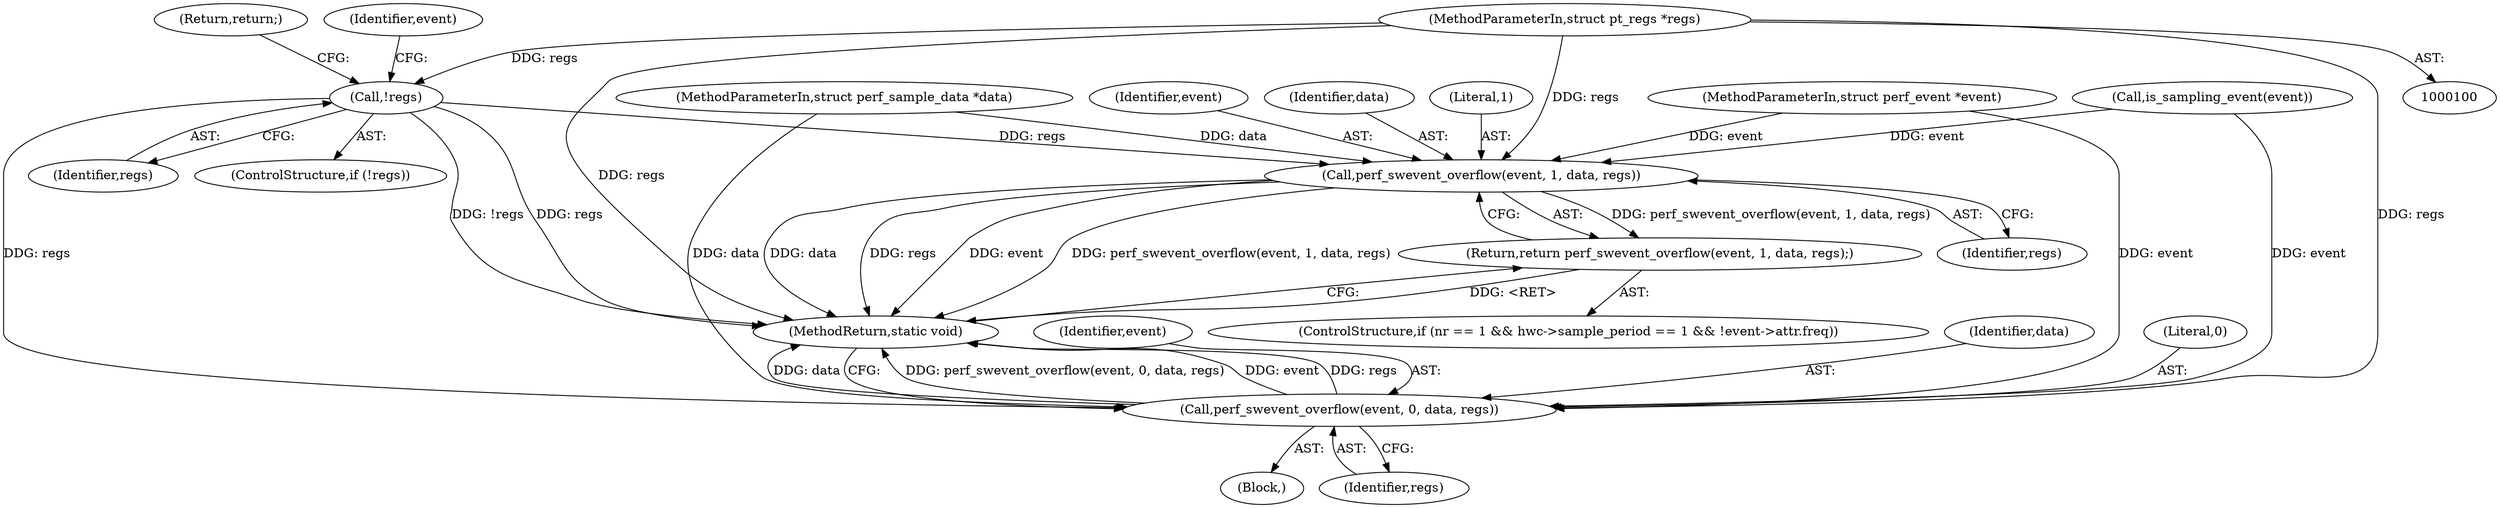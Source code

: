digraph "0_linux_a8b0ca17b80e92faab46ee7179ba9e99ccb61233_64@pointer" {
"1000120" [label="(Call,!regs)"];
"1000104" [label="(MethodParameterIn,struct pt_regs *regs)"];
"1000146" [label="(Call,perf_swevent_overflow(event, 1, data, regs))"];
"1000145" [label="(Return,return perf_swevent_overflow(event, 1, data, regs);)"];
"1000159" [label="(Call,perf_swevent_overflow(event, 0, data, regs))"];
"1000121" [label="(Identifier,regs)"];
"1000160" [label="(Identifier,event)"];
"1000104" [label="(MethodParameterIn,struct pt_regs *regs)"];
"1000126" [label="(Identifier,event)"];
"1000148" [label="(Literal,1)"];
"1000147" [label="(Identifier,event)"];
"1000145" [label="(Return,return perf_swevent_overflow(event, 1, data, regs);)"];
"1000146" [label="(Call,perf_swevent_overflow(event, 1, data, regs))"];
"1000164" [label="(MethodReturn,static void)"];
"1000103" [label="(MethodParameterIn,struct perf_sample_data *data)"];
"1000105" [label="(Block,)"];
"1000162" [label="(Identifier,data)"];
"1000122" [label="(Return,return;)"];
"1000101" [label="(MethodParameterIn,struct perf_event *event)"];
"1000161" [label="(Literal,0)"];
"1000150" [label="(Identifier,regs)"];
"1000149" [label="(Identifier,data)"];
"1000119" [label="(ControlStructure,if (!regs))"];
"1000120" [label="(Call,!regs)"];
"1000159" [label="(Call,perf_swevent_overflow(event, 0, data, regs))"];
"1000163" [label="(Identifier,regs)"];
"1000125" [label="(Call,is_sampling_event(event))"];
"1000128" [label="(ControlStructure,if (nr == 1 && hwc->sample_period == 1 && !event->attr.freq))"];
"1000120" -> "1000119"  [label="AST: "];
"1000120" -> "1000121"  [label="CFG: "];
"1000121" -> "1000120"  [label="AST: "];
"1000122" -> "1000120"  [label="CFG: "];
"1000126" -> "1000120"  [label="CFG: "];
"1000120" -> "1000164"  [label="DDG: regs"];
"1000120" -> "1000164"  [label="DDG: !regs"];
"1000104" -> "1000120"  [label="DDG: regs"];
"1000120" -> "1000146"  [label="DDG: regs"];
"1000120" -> "1000159"  [label="DDG: regs"];
"1000104" -> "1000100"  [label="AST: "];
"1000104" -> "1000164"  [label="DDG: regs"];
"1000104" -> "1000146"  [label="DDG: regs"];
"1000104" -> "1000159"  [label="DDG: regs"];
"1000146" -> "1000145"  [label="AST: "];
"1000146" -> "1000150"  [label="CFG: "];
"1000147" -> "1000146"  [label="AST: "];
"1000148" -> "1000146"  [label="AST: "];
"1000149" -> "1000146"  [label="AST: "];
"1000150" -> "1000146"  [label="AST: "];
"1000145" -> "1000146"  [label="CFG: "];
"1000146" -> "1000164"  [label="DDG: data"];
"1000146" -> "1000164"  [label="DDG: regs"];
"1000146" -> "1000164"  [label="DDG: event"];
"1000146" -> "1000164"  [label="DDG: perf_swevent_overflow(event, 1, data, regs)"];
"1000146" -> "1000145"  [label="DDG: perf_swevent_overflow(event, 1, data, regs)"];
"1000125" -> "1000146"  [label="DDG: event"];
"1000101" -> "1000146"  [label="DDG: event"];
"1000103" -> "1000146"  [label="DDG: data"];
"1000145" -> "1000128"  [label="AST: "];
"1000164" -> "1000145"  [label="CFG: "];
"1000145" -> "1000164"  [label="DDG: <RET>"];
"1000159" -> "1000105"  [label="AST: "];
"1000159" -> "1000163"  [label="CFG: "];
"1000160" -> "1000159"  [label="AST: "];
"1000161" -> "1000159"  [label="AST: "];
"1000162" -> "1000159"  [label="AST: "];
"1000163" -> "1000159"  [label="AST: "];
"1000164" -> "1000159"  [label="CFG: "];
"1000159" -> "1000164"  [label="DDG: perf_swevent_overflow(event, 0, data, regs)"];
"1000159" -> "1000164"  [label="DDG: event"];
"1000159" -> "1000164"  [label="DDG: regs"];
"1000159" -> "1000164"  [label="DDG: data"];
"1000125" -> "1000159"  [label="DDG: event"];
"1000101" -> "1000159"  [label="DDG: event"];
"1000103" -> "1000159"  [label="DDG: data"];
}
